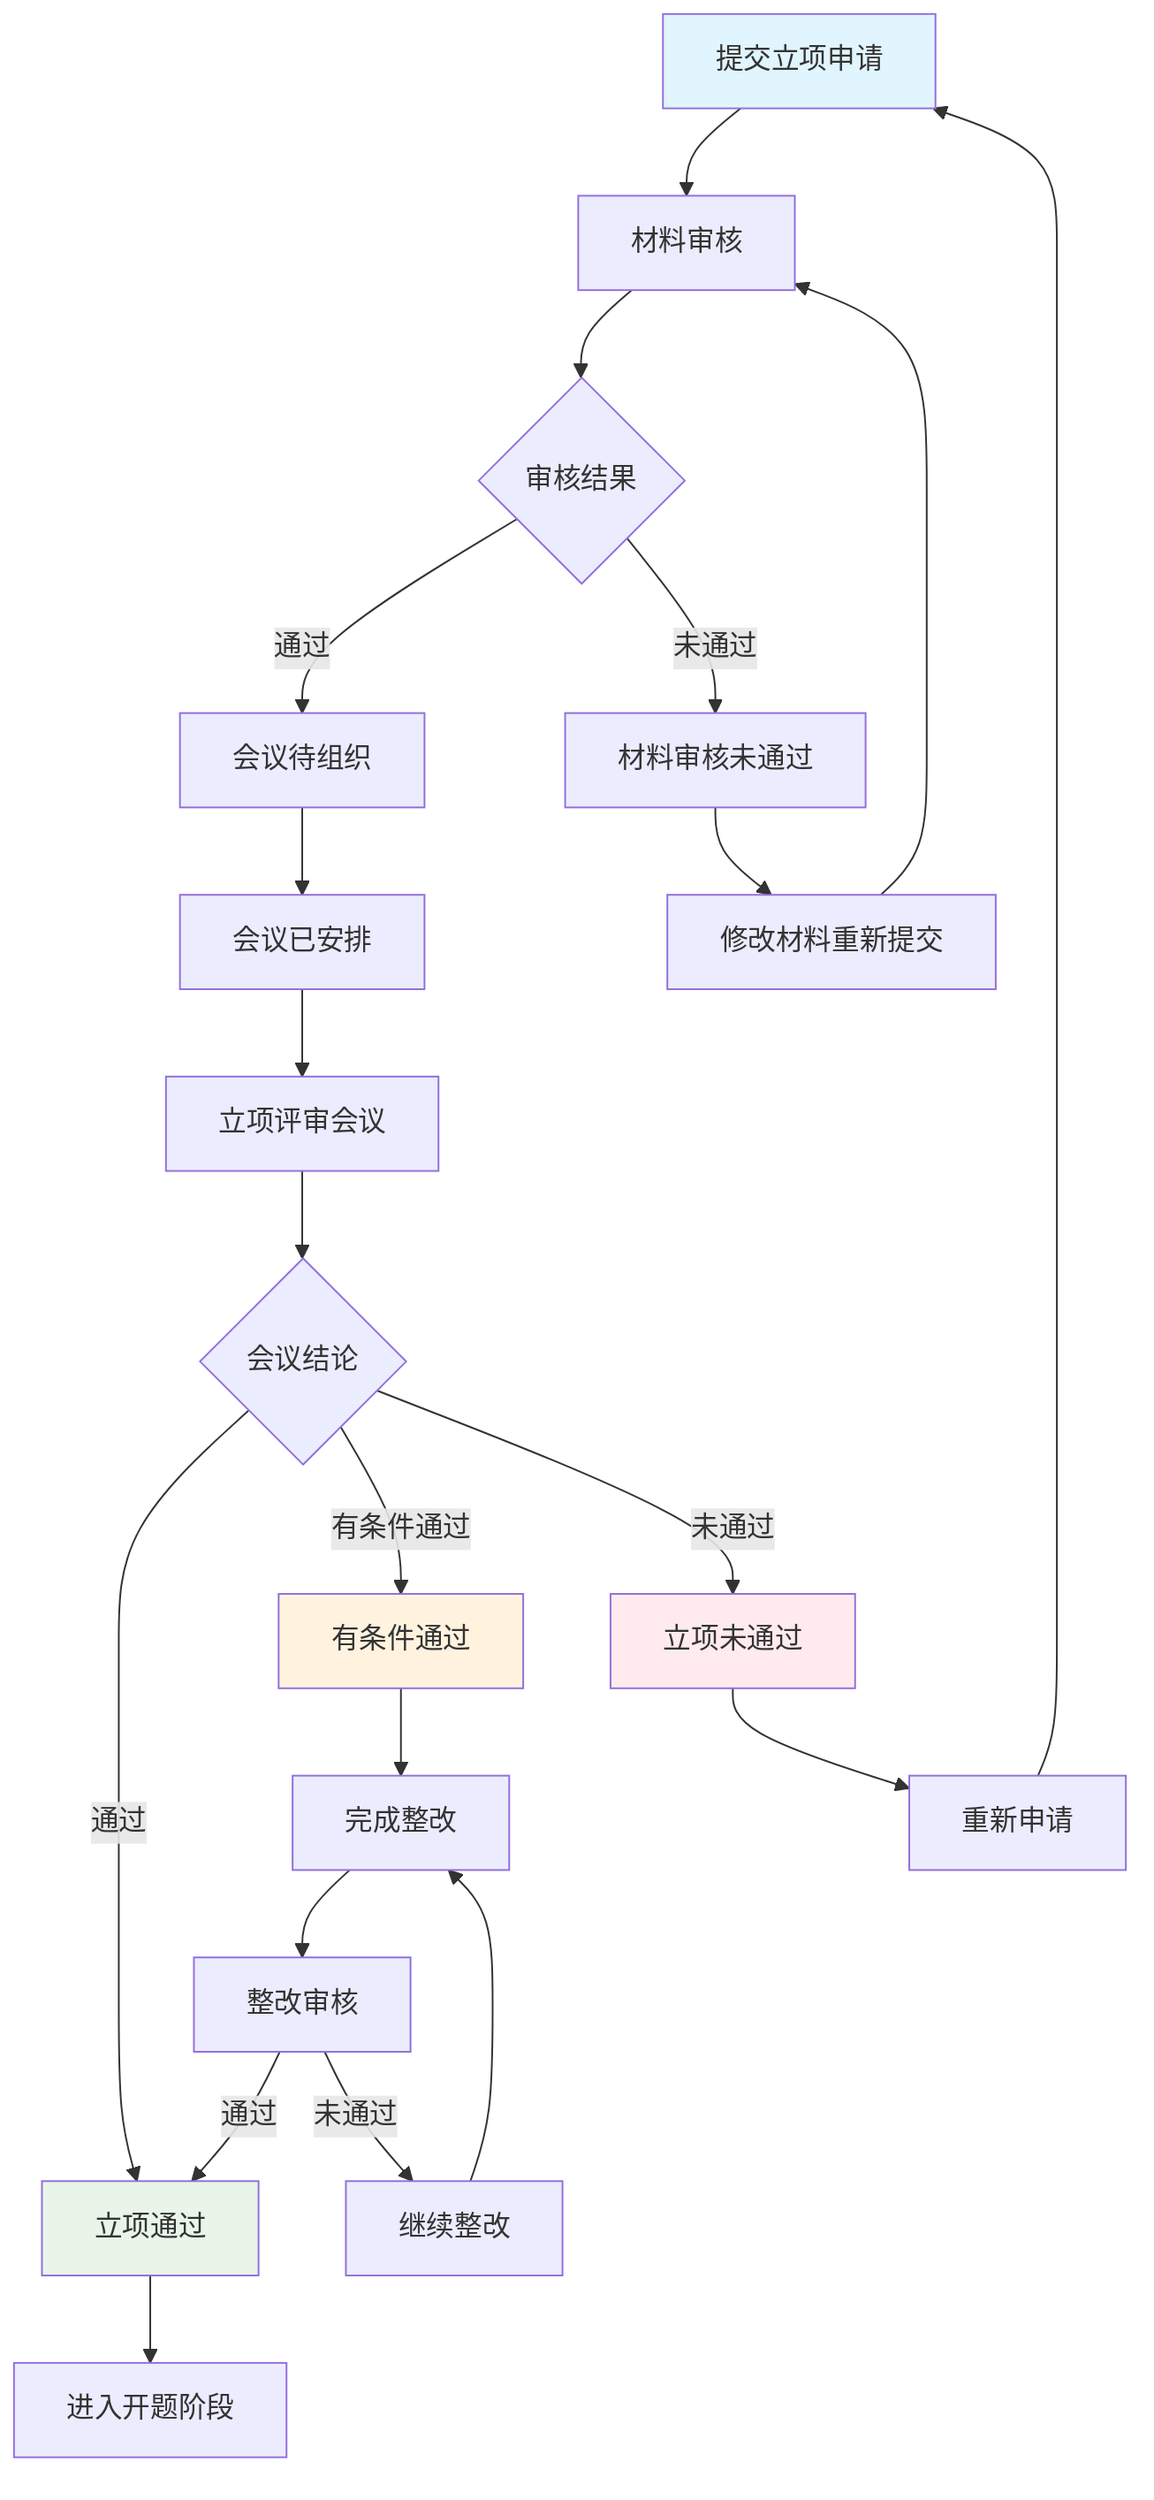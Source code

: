 graph TD
    A[提交立项申请] --> B[材料审核]
    B --> C{审核结果}
    C -->|通过| D[会议待组织]
    C -->|未通过| E[材料审核未通过]
    E --> F[修改材料重新提交]
    F --> B
    D --> G[会议已安排]
    G --> H[立项评审会议]
    H --> I{会议结论}
    I -->|通过| J[立项通过]
    I -->|有条件通过| K[有条件通过]
    I -->|未通过| L[立项未通过]
    K --> M[完成整改]
    M --> N[整改审核]
    N -->|通过| J
    N -->|未通过| O[继续整改]
    O --> M
    L --> P[重新申请]
    P --> A
    J --> Q[进入开题阶段]
    
    style A fill:#e1f5fe
    style J fill:#e8f5e8
    style L fill:#ffebee
    style K fill:#fff3e0